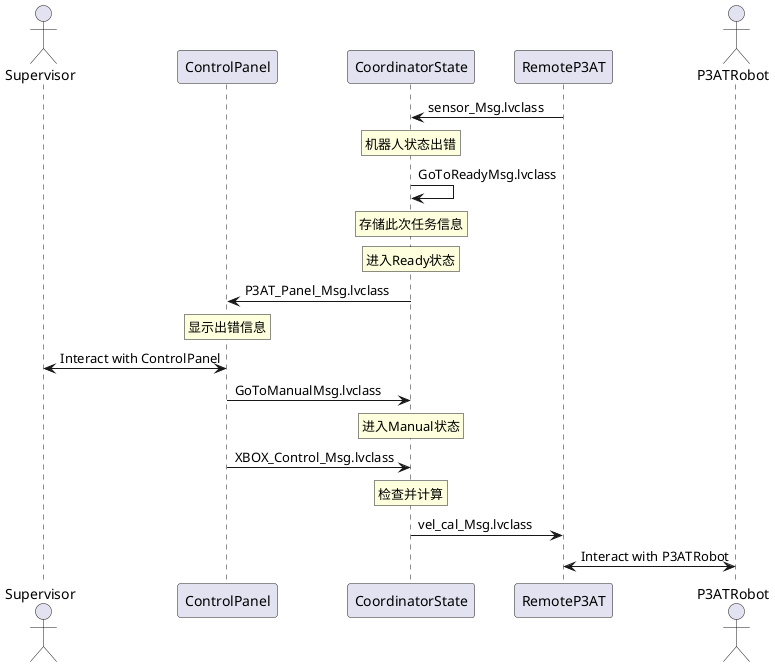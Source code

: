 @startuml
actor Supervisor
participant ControlPanel
participant CoordinatorState
participant RemoteP3AT
actor P3ATRobot
RemoteP3AT -> CoordinatorState : sensor_Msg.lvclass
rnote over CoordinatorState : 机器人状态出错
CoordinatorState -> CoordinatorState : GoToReadyMsg.lvclass
rnote over CoordinatorState : 存储此次任务信息
rnote over CoordinatorState : 进入Ready状态
CoordinatorState -> ControlPanel : P3AT_Panel_Msg.lvclass
rnote over ControlPanel : 显示出错信息
ControlPanel <-> Supervisor : Interact with ControlPanel
ControlPanel -> CoordinatorState : GoToManualMsg.lvclass
rnote over CoordinatorState : 进入Manual状态
ControlPanel -> CoordinatorState : XBOX_Control_Msg.lvclass
rnote over CoordinatorState : 检查并计算
CoordinatorState -> RemoteP3AT : vel_cal_Msg.lvclass
RemoteP3AT <-> P3ATRobot : Interact with P3ATRobot
@enduml